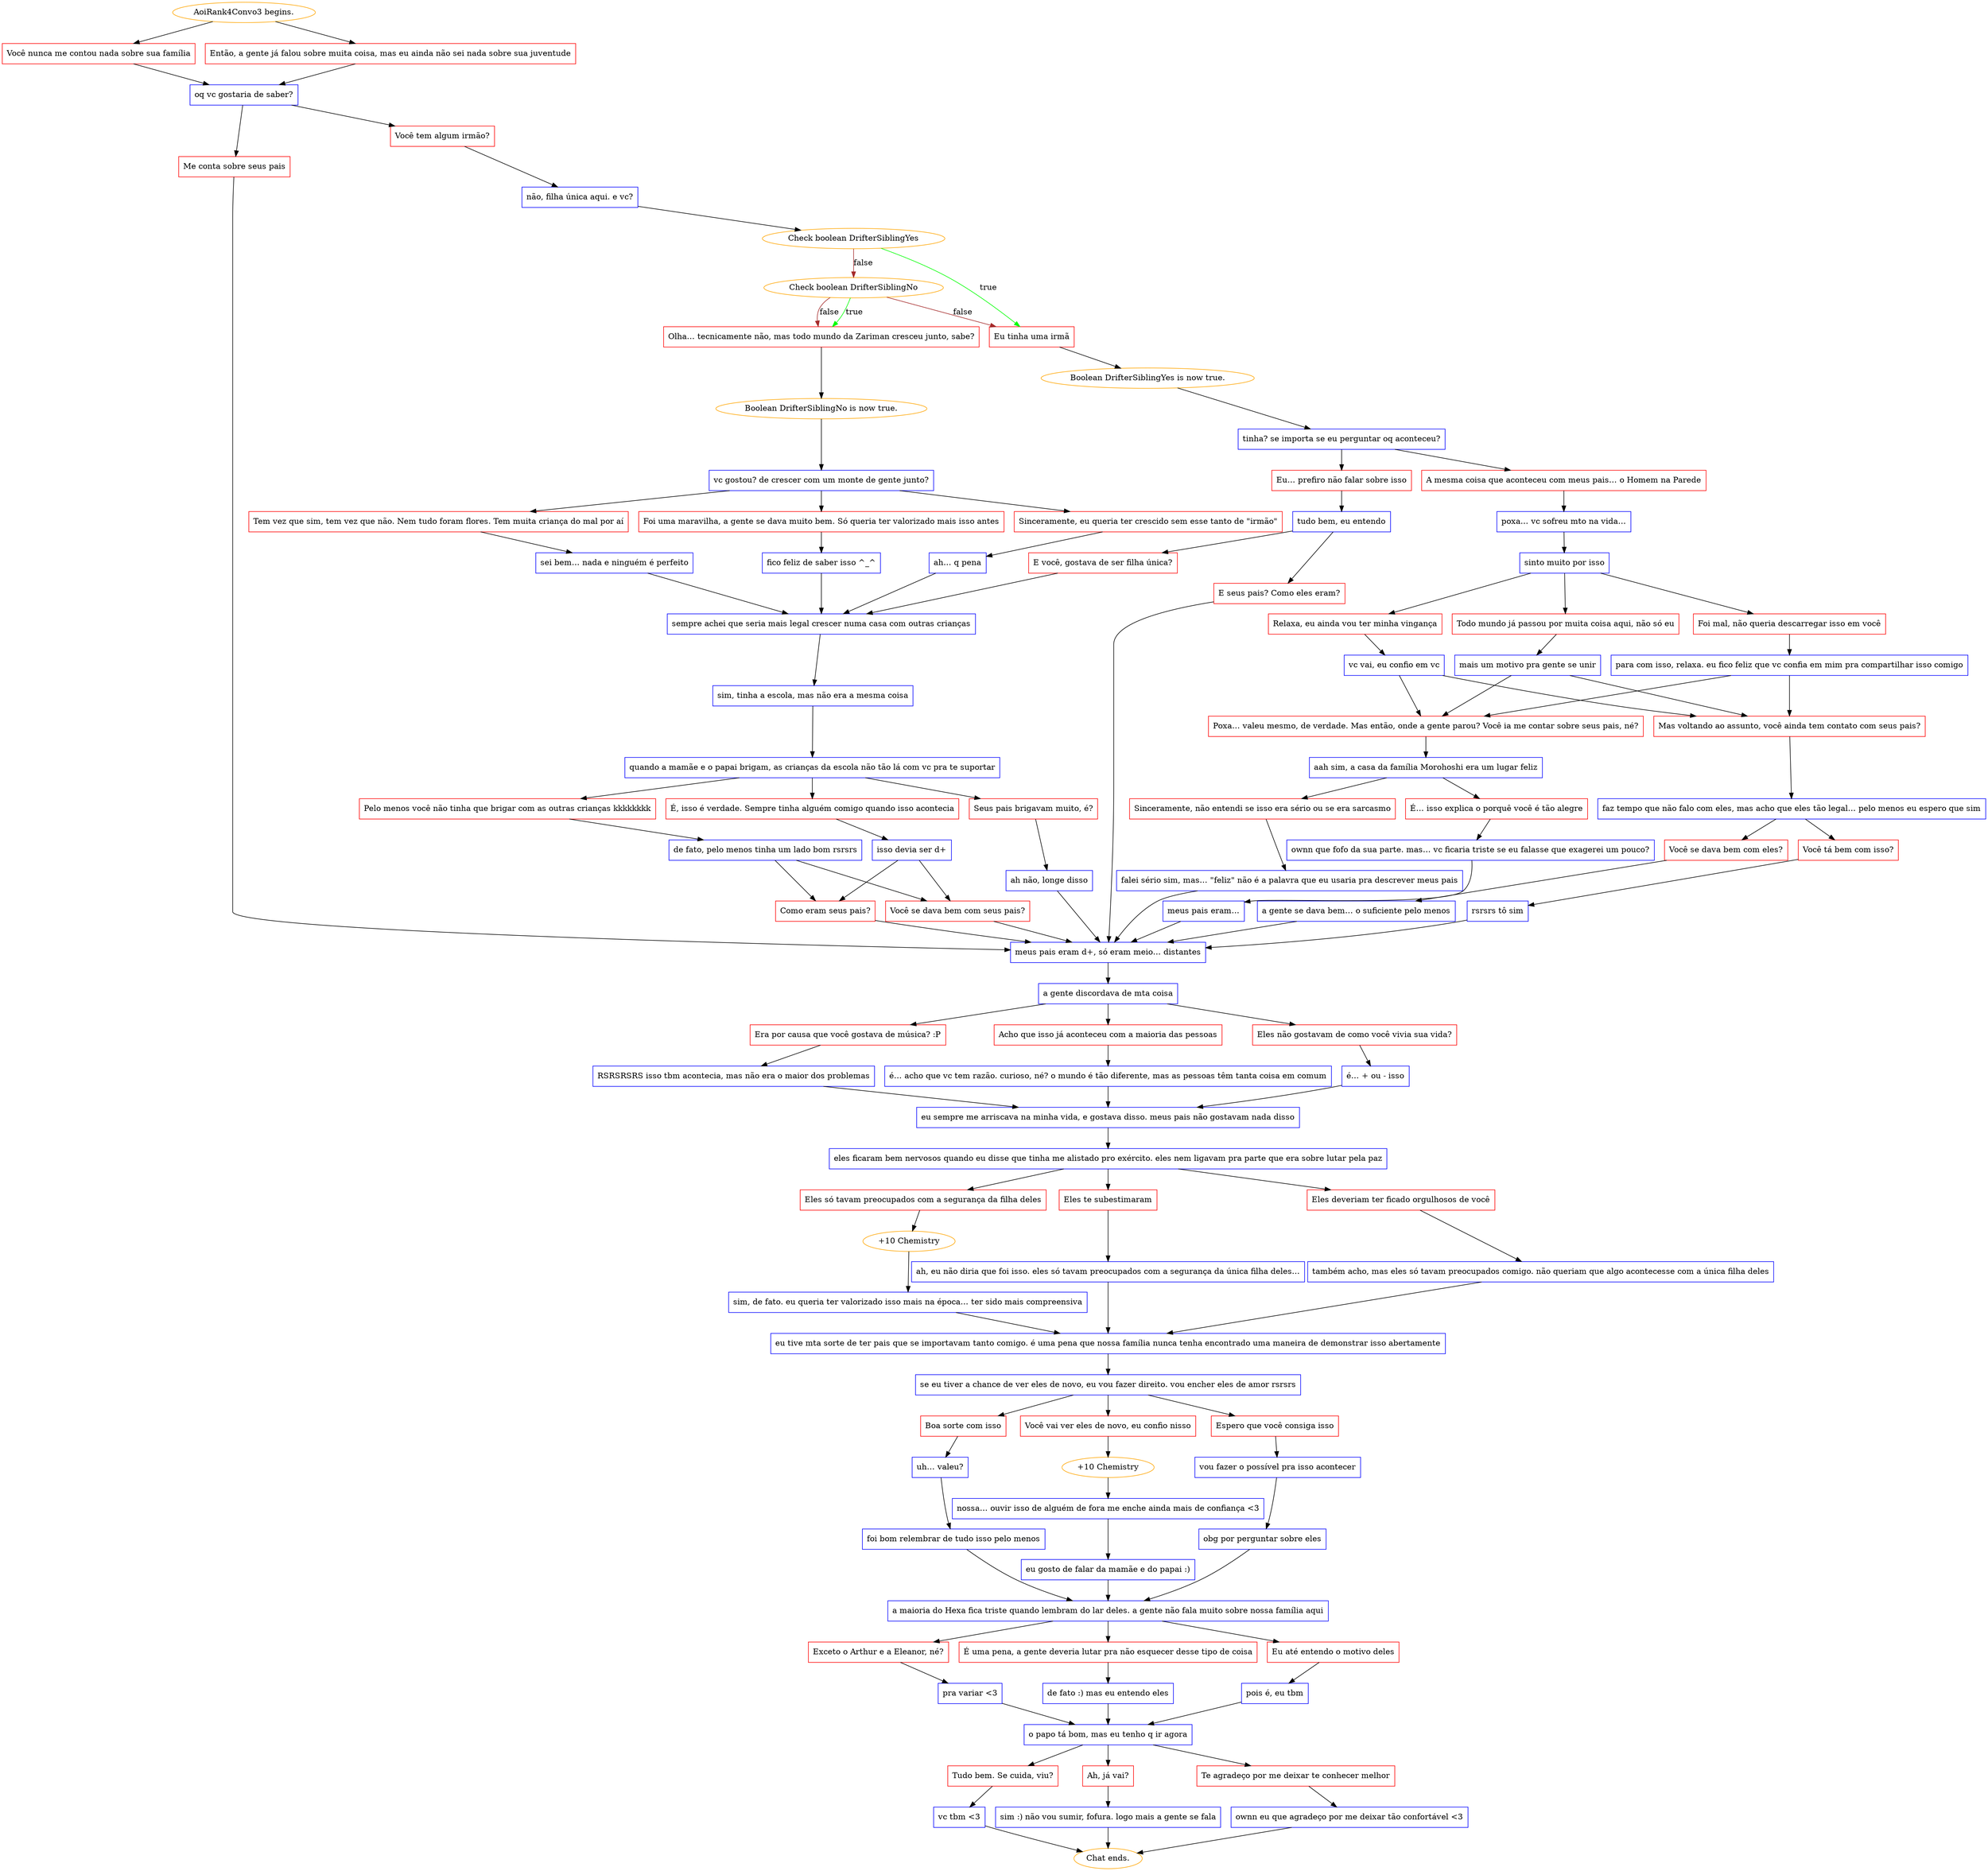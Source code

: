 digraph {
	"AoiRank4Convo3 begins." [color=orange];
		"AoiRank4Convo3 begins." -> j1699244535;
		"AoiRank4Convo3 begins." -> j3047770166;
	j1699244535 [label="Você nunca me contou nada sobre sua família",shape=box,color=red];
		j1699244535 -> j2558609463;
	j3047770166 [label="Então, a gente já falou sobre muita coisa, mas eu ainda não sei nada sobre sua juventude",shape=box,color=red];
		j3047770166 -> j2558609463;
	j2558609463 [label="oq vc gostaria de saber?",shape=box,color=blue];
		j2558609463 -> j3484961691;
		j2558609463 -> j3206640170;
	j3484961691 [label="Me conta sobre seus pais",shape=box,color=red];
		j3484961691 -> j439291408;
	j3206640170 [label="Você tem algum irmão?",shape=box,color=red];
		j3206640170 -> j3137718602;
	j439291408 [label="meus pais eram d+, só eram meio… distantes",shape=box,color=blue];
		j439291408 -> j3908480395;
	j3137718602 [label="não, filha única aqui. e vc?",shape=box,color=blue];
		j3137718602 -> j1687579898;
	j3908480395 [label="a gente discordava de mta coisa",shape=box,color=blue];
		j3908480395 -> j3853275331;
		j3908480395 -> j2215259584;
		j3908480395 -> j3585545793;
	j1687579898 [label="Check boolean DrifterSiblingYes",color=orange];
		j1687579898 -> j1556388726 [label=true,color=green];
		j1687579898 -> j2219238961 [label=false,color=brown];
	j3853275331 [label="Era por causa que você gostava de música? :P",shape=box,color=red];
		j3853275331 -> j979635597;
	j2215259584 [label="Acho que isso já aconteceu com a maioria das pessoas",shape=box,color=red];
		j2215259584 -> j2755426706;
	j3585545793 [label="Eles não gostavam de como você vivia sua vida?",shape=box,color=red];
		j3585545793 -> j2157418863;
	j1556388726 [label="Eu tinha uma irmã",shape=box,color=red];
		j1556388726 -> j418779270;
	j2219238961 [label="Check boolean DrifterSiblingNo",color=orange];
		j2219238961 -> j3914721298 [label=true,color=green];
		j2219238961 -> j1556388726 [label=false,color=brown];
		j2219238961 -> j3914721298 [label=false,color=brown];
	j979635597 [label="RSRSRSRS isso tbm acontecia, mas não era o maior dos problemas",shape=box,color=blue];
		j979635597 -> j1154698037;
	j2755426706 [label="é… acho que vc tem razão. curioso, né? o mundo é tão diferente, mas as pessoas têm tanta coisa em comum",shape=box,color=blue];
		j2755426706 -> j1154698037;
	j2157418863 [label="é… + ou - isso",shape=box,color=blue];
		j2157418863 -> j1154698037;
	j418779270 [label="Boolean DrifterSiblingYes is now true.",color=orange];
		j418779270 -> j1970628795;
	j3914721298 [label="Olha… tecnicamente não, mas todo mundo da Zariman cresceu junto, sabe?",shape=box,color=red];
		j3914721298 -> j1974948901;
	j1154698037 [label="eu sempre me arriscava na minha vida, e gostava disso. meus pais não gostavam nada disso",shape=box,color=blue];
		j1154698037 -> j3008107353;
	j1970628795 [label="tinha? se importa se eu perguntar oq aconteceu?",shape=box,color=blue];
		j1970628795 -> j2201631675;
		j1970628795 -> j2194183662;
	j1974948901 [label="Boolean DrifterSiblingNo is now true.",color=orange];
		j1974948901 -> j1923380479;
	j3008107353 [label="eles ficaram bem nervosos quando eu disse que tinha me alistado pro exército. eles nem ligavam pra parte que era sobre lutar pela paz",shape=box,color=blue];
		j3008107353 -> j867285331;
		j3008107353 -> j2474273789;
		j3008107353 -> j1145938802;
	j2201631675 [label="A mesma coisa que aconteceu com meus pais… o Homem na Parede",shape=box,color=red];
		j2201631675 -> j3260322940;
	j2194183662 [label="Eu… prefiro não falar sobre isso",shape=box,color=red];
		j2194183662 -> j595442029;
	j1923380479 [label="vc gostou? de crescer com um monte de gente junto?",shape=box,color=blue];
		j1923380479 -> j3050880390;
		j1923380479 -> j183111643;
		j1923380479 -> j472880448;
	j867285331 [label="Eles só tavam preocupados com a segurança da filha deles",shape=box,color=red];
		j867285331 -> j845565349;
	j2474273789 [label="Eles te subestimaram",shape=box,color=red];
		j2474273789 -> j3297485343;
	j1145938802 [label="Eles deveriam ter ficado orgulhosos de você",shape=box,color=red];
		j1145938802 -> j2980301270;
	j3260322940 [label="poxa… vc sofreu mto na vida…",shape=box,color=blue];
		j3260322940 -> j1487949327;
	j595442029 [label="tudo bem, eu entendo",shape=box,color=blue];
		j595442029 -> j345480662;
		j595442029 -> j370479180;
	j3050880390 [label="Tem vez que sim, tem vez que não. Nem tudo foram flores. Tem muita criança do mal por aí",shape=box,color=red];
		j3050880390 -> j1056771829;
	j183111643 [label="Foi uma maravilha, a gente se dava muito bem. Só queria ter valorizado mais isso antes",shape=box,color=red];
		j183111643 -> j617767964;
	j472880448 [label="Sinceramente, eu queria ter crescido sem esse tanto de \"irmão\"",shape=box,color=red];
		j472880448 -> j902642436;
	j845565349 [label="+10 Chemistry",color=orange];
		j845565349 -> j3333107030;
	j3297485343 [label="ah, eu não diria que foi isso. eles só tavam preocupados com a segurança da única filha deles…",shape=box,color=blue];
		j3297485343 -> j130192862;
	j2980301270 [label="também acho, mas eles só tavam preocupados comigo. não queriam que algo acontecesse com a única filha deles",shape=box,color=blue];
		j2980301270 -> j130192862;
	j1487949327 [label="sinto muito por isso",shape=box,color=blue];
		j1487949327 -> j1372221427;
		j1487949327 -> j894647677;
		j1487949327 -> j2508931133;
	j345480662 [label="E você, gostava de ser filha única?",shape=box,color=red];
		j345480662 -> j930880858;
	j370479180 [label="E seus pais? Como eles eram?",shape=box,color=red];
		j370479180 -> j439291408;
	j1056771829 [label="sei bem… nada e ninguém é perfeito",shape=box,color=blue];
		j1056771829 -> j930880858;
	j617767964 [label="fico feliz de saber isso ^_^",shape=box,color=blue];
		j617767964 -> j930880858;
	j902642436 [label="ah… q pena",shape=box,color=blue];
		j902642436 -> j930880858;
	j3333107030 [label="sim, de fato. eu queria ter valorizado isso mais na época… ter sido mais compreensiva",shape=box,color=blue];
		j3333107030 -> j130192862;
	j130192862 [label="eu tive mta sorte de ter pais que se importavam tanto comigo. é uma pena que nossa família nunca tenha encontrado uma maneira de demonstrar isso abertamente",shape=box,color=blue];
		j130192862 -> j3325346020;
	j1372221427 [label="Foi mal, não queria descarregar isso em você",shape=box,color=red];
		j1372221427 -> j3418656571;
	j894647677 [label="Relaxa, eu ainda vou ter minha vingança",shape=box,color=red];
		j894647677 -> j1903929851;
	j2508931133 [label="Todo mundo já passou por muita coisa aqui, não só eu",shape=box,color=red];
		j2508931133 -> j705561206;
	j930880858 [label="sempre achei que seria mais legal crescer numa casa com outras crianças",shape=box,color=blue];
		j930880858 -> j2950712712;
	j3325346020 [label="se eu tiver a chance de ver eles de novo, eu vou fazer direito. vou encher eles de amor rsrsrs",shape=box,color=blue];
		j3325346020 -> j3501592879;
		j3325346020 -> j1976337052;
		j3325346020 -> j452638456;
	j3418656571 [label="para com isso, relaxa. eu fico feliz que vc confia em mim pra compartilhar isso comigo",shape=box,color=blue];
		j3418656571 -> j4095380279;
		j3418656571 -> j762413094;
	j1903929851 [label="vc vai, eu confio em vc",shape=box,color=blue];
		j1903929851 -> j4095380279;
		j1903929851 -> j762413094;
	j705561206 [label="mais um motivo pra gente se unir",shape=box,color=blue];
		j705561206 -> j4095380279;
		j705561206 -> j762413094;
	j2950712712 [label="sim, tinha a escola, mas não era a mesma coisa",shape=box,color=blue];
		j2950712712 -> j2613654428;
	j3501592879 [label="Boa sorte com isso",shape=box,color=red];
		j3501592879 -> j3884992779;
	j1976337052 [label="Você vai ver eles de novo, eu confio nisso",shape=box,color=red];
		j1976337052 -> j1772620376;
	j452638456 [label="Espero que você consiga isso",shape=box,color=red];
		j452638456 -> j1069891841;
	j4095380279 [label="Mas voltando ao assunto, você ainda tem contato com seus pais?",shape=box,color=red];
		j4095380279 -> j3390197732;
	j762413094 [label="Poxa… valeu mesmo, de verdade. Mas então, onde a gente parou? Você ia me contar sobre seus pais, né?",shape=box,color=red];
		j762413094 -> j2870234577;
	j2613654428 [label="quando a mamãe e o papai brigam, as crianças da escola não tão lá com vc pra te suportar",shape=box,color=blue];
		j2613654428 -> j3895306142;
		j2613654428 -> j617372895;
		j2613654428 -> j2148466837;
	j3884992779 [label="uh… valeu?",shape=box,color=blue];
		j3884992779 -> j1443382554;
	j1772620376 [label="+10 Chemistry",color=orange];
		j1772620376 -> j466672533;
	j1069891841 [label="vou fazer o possível pra isso acontecer",shape=box,color=blue];
		j1069891841 -> j715907698;
	j3390197732 [label="faz tempo que não falo com eles, mas acho que eles tão legal… pelo menos eu espero que sim",shape=box,color=blue];
		j3390197732 -> j3329339846;
		j3390197732 -> j3544943;
	j2870234577 [label="aah sim, a casa da família Morohoshi era um lugar feliz",shape=box,color=blue];
		j2870234577 -> j3240032723;
		j2870234577 -> j684107151;
	j3895306142 [label="Pelo menos você não tinha que brigar com as outras crianças kkkkkkkk",shape=box,color=red];
		j3895306142 -> j1695544633;
	j617372895 [label="Seus pais brigavam muito, é?",shape=box,color=red];
		j617372895 -> j71161648;
	j2148466837 [label="É, isso é verdade. Sempre tinha alguém comigo quando isso acontecia",shape=box,color=red];
		j2148466837 -> j1782553737;
	j1443382554 [label="foi bom relembrar de tudo isso pelo menos",shape=box,color=blue];
		j1443382554 -> j776947913;
	j466672533 [label="nossa… ouvir isso de alguém de fora me enche ainda mais de confiança <3",shape=box,color=blue];
		j466672533 -> j337414357;
	j715907698 [label="obg por perguntar sobre eles",shape=box,color=blue];
		j715907698 -> j776947913;
	j3329339846 [label="Você tá bem com isso?",shape=box,color=red];
		j3329339846 -> j1553204112;
	j3544943 [label="Você se dava bem com eles?",shape=box,color=red];
		j3544943 -> j3389974352;
	j3240032723 [label="Sinceramente, não entendi se isso era sério ou se era sarcasmo",shape=box,color=red];
		j3240032723 -> j2595566886;
	j684107151 [label="É… isso explica o porquê você é tão alegre",shape=box,color=red];
		j684107151 -> j3441434014;
	j1695544633 [label="de fato, pelo menos tinha um lado bom rsrsrs",shape=box,color=blue];
		j1695544633 -> j1165019690;
		j1695544633 -> j2744570323;
	j71161648 [label="ah não, longe disso",shape=box,color=blue];
		j71161648 -> j439291408;
	j1782553737 [label="isso devia ser d+",shape=box,color=blue];
		j1782553737 -> j2744570323;
		j1782553737 -> j1165019690;
	j776947913 [label="a maioria do Hexa fica triste quando lembram do lar deles. a gente não fala muito sobre nossa família aqui",shape=box,color=blue];
		j776947913 -> j3164121897;
		j776947913 -> j1082909761;
		j776947913 -> j2503503744;
	j337414357 [label="eu gosto de falar da mamãe e do papai :)",shape=box,color=blue];
		j337414357 -> j776947913;
	j1553204112 [label="rsrsrs tô sim",shape=box,color=blue];
		j1553204112 -> j439291408;
	j3389974352 [label="a gente se dava bem… o suficiente pelo menos",shape=box,color=blue];
		j3389974352 -> j439291408;
	j2595566886 [label="falei sério sim, mas… \"feliz\" não é a palavra que eu usaria pra descrever meus pais",shape=box,color=blue];
		j2595566886 -> j439291408;
	j3441434014 [label="ownn que fofo da sua parte. mas… vc ficaria triste se eu falasse que exagerei um pouco?",shape=box,color=blue];
		j3441434014 -> j972821480;
	j1165019690 [label="Você se dava bem com seus pais?",shape=box,color=red];
		j1165019690 -> j439291408;
	j2744570323 [label="Como eram seus pais?",shape=box,color=red];
		j2744570323 -> j439291408;
	j3164121897 [label="Exceto o Arthur e a Eleanor, né?",shape=box,color=red];
		j3164121897 -> j2717295972;
	j1082909761 [label="É uma pena, a gente deveria lutar pra não esquecer desse tipo de coisa",shape=box,color=red];
		j1082909761 -> j4207867947;
	j2503503744 [label="Eu até entendo o motivo deles",shape=box,color=red];
		j2503503744 -> j1915439030;
	j972821480 [label="meus pais eram…",shape=box,color=blue];
		j972821480 -> j439291408;
	j2717295972 [label="pra variar <3",shape=box,color=blue];
		j2717295972 -> j2499602310;
	j4207867947 [label="de fato :) mas eu entendo eles",shape=box,color=blue];
		j4207867947 -> j2499602310;
	j1915439030 [label="pois é, eu tbm",shape=box,color=blue];
		j1915439030 -> j2499602310;
	j2499602310 [label="o papo tá bom, mas eu tenho q ir agora",shape=box,color=blue];
		j2499602310 -> j1586471368;
		j2499602310 -> j2129692593;
		j2499602310 -> j2586786817;
	j1586471368 [label="Tudo bem. Se cuida, viu?",shape=box,color=red];
		j1586471368 -> j3810459107;
	j2129692593 [label="Ah, já vai?",shape=box,color=red];
		j2129692593 -> j3586711822;
	j2586786817 [label="Te agradeço por me deixar te conhecer melhor",shape=box,color=red];
		j2586786817 -> j1064114626;
	j3810459107 [label="vc tbm <3",shape=box,color=blue];
		j3810459107 -> "Chat ends.";
	j3586711822 [label="sim :) não vou sumir, fofura. logo mais a gente se fala",shape=box,color=blue];
		j3586711822 -> "Chat ends.";
	j1064114626 [label="ownn eu que agradeço por me deixar tão confortável <3",shape=box,color=blue];
		j1064114626 -> "Chat ends.";
	"Chat ends." [color=orange];
}